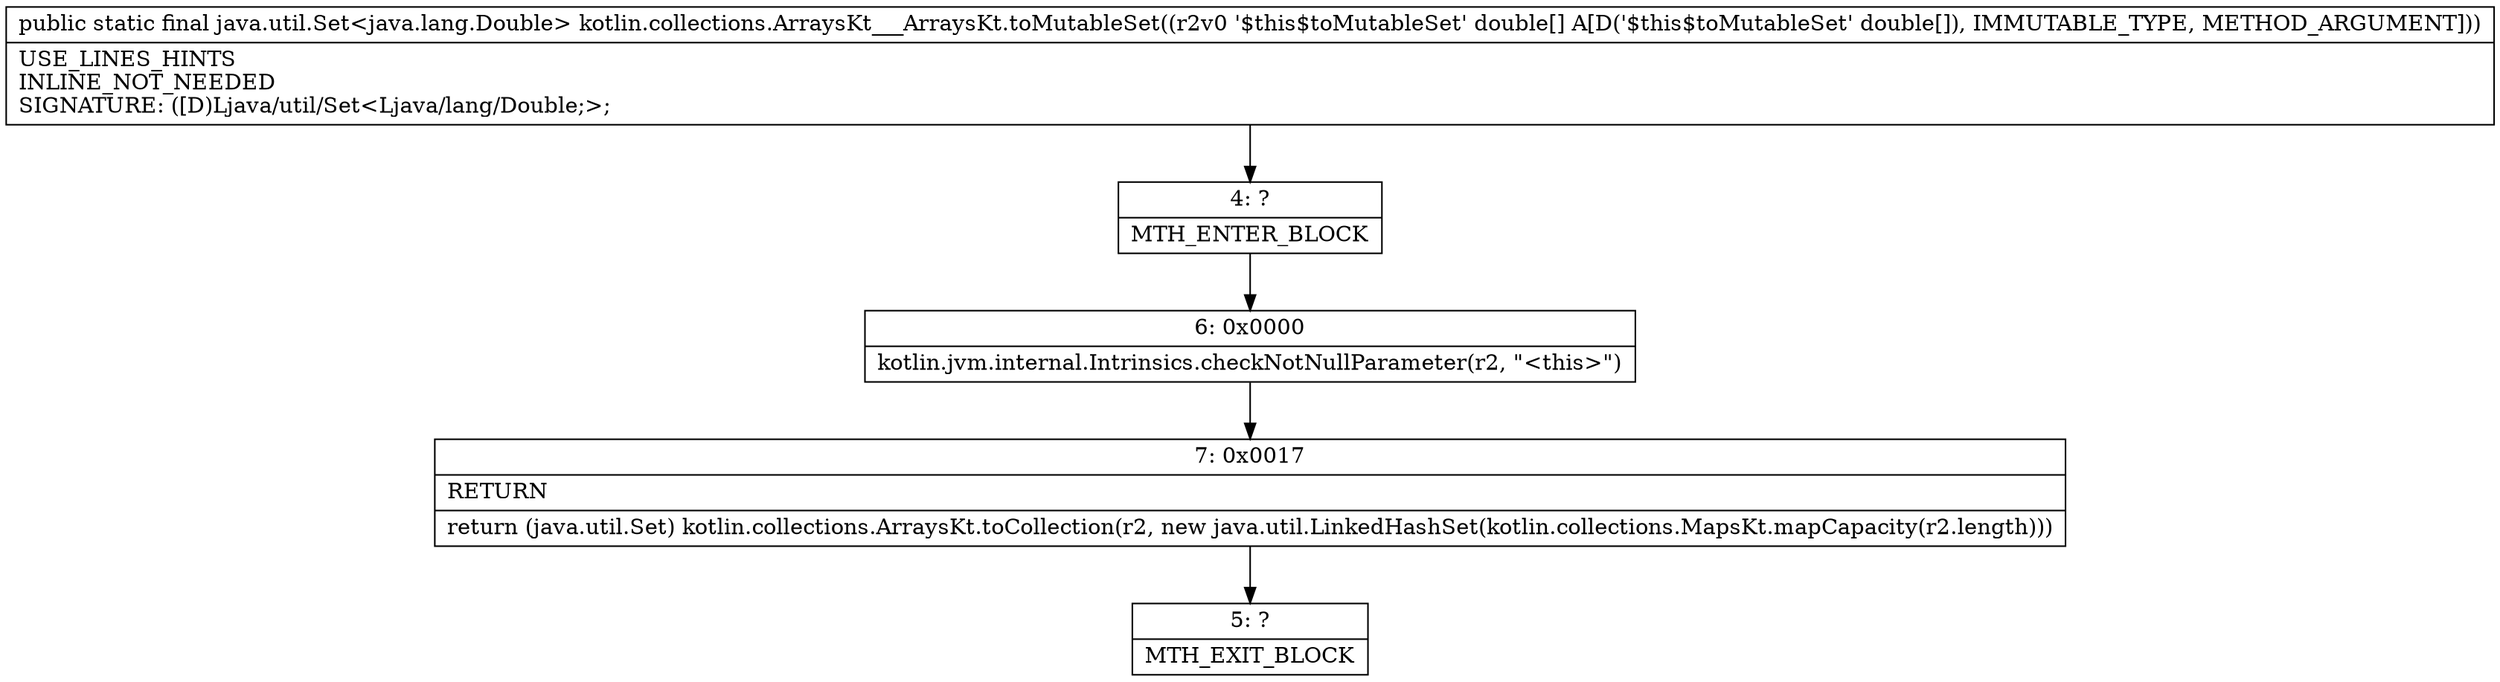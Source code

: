 digraph "CFG forkotlin.collections.ArraysKt___ArraysKt.toMutableSet([D)Ljava\/util\/Set;" {
Node_4 [shape=record,label="{4\:\ ?|MTH_ENTER_BLOCK\l}"];
Node_6 [shape=record,label="{6\:\ 0x0000|kotlin.jvm.internal.Intrinsics.checkNotNullParameter(r2, \"\<this\>\")\l}"];
Node_7 [shape=record,label="{7\:\ 0x0017|RETURN\l|return (java.util.Set) kotlin.collections.ArraysKt.toCollection(r2, new java.util.LinkedHashSet(kotlin.collections.MapsKt.mapCapacity(r2.length)))\l}"];
Node_5 [shape=record,label="{5\:\ ?|MTH_EXIT_BLOCK\l}"];
MethodNode[shape=record,label="{public static final java.util.Set\<java.lang.Double\> kotlin.collections.ArraysKt___ArraysKt.toMutableSet((r2v0 '$this$toMutableSet' double[] A[D('$this$toMutableSet' double[]), IMMUTABLE_TYPE, METHOD_ARGUMENT]))  | USE_LINES_HINTS\lINLINE_NOT_NEEDED\lSIGNATURE: ([D)Ljava\/util\/Set\<Ljava\/lang\/Double;\>;\l}"];
MethodNode -> Node_4;Node_4 -> Node_6;
Node_6 -> Node_7;
Node_7 -> Node_5;
}


